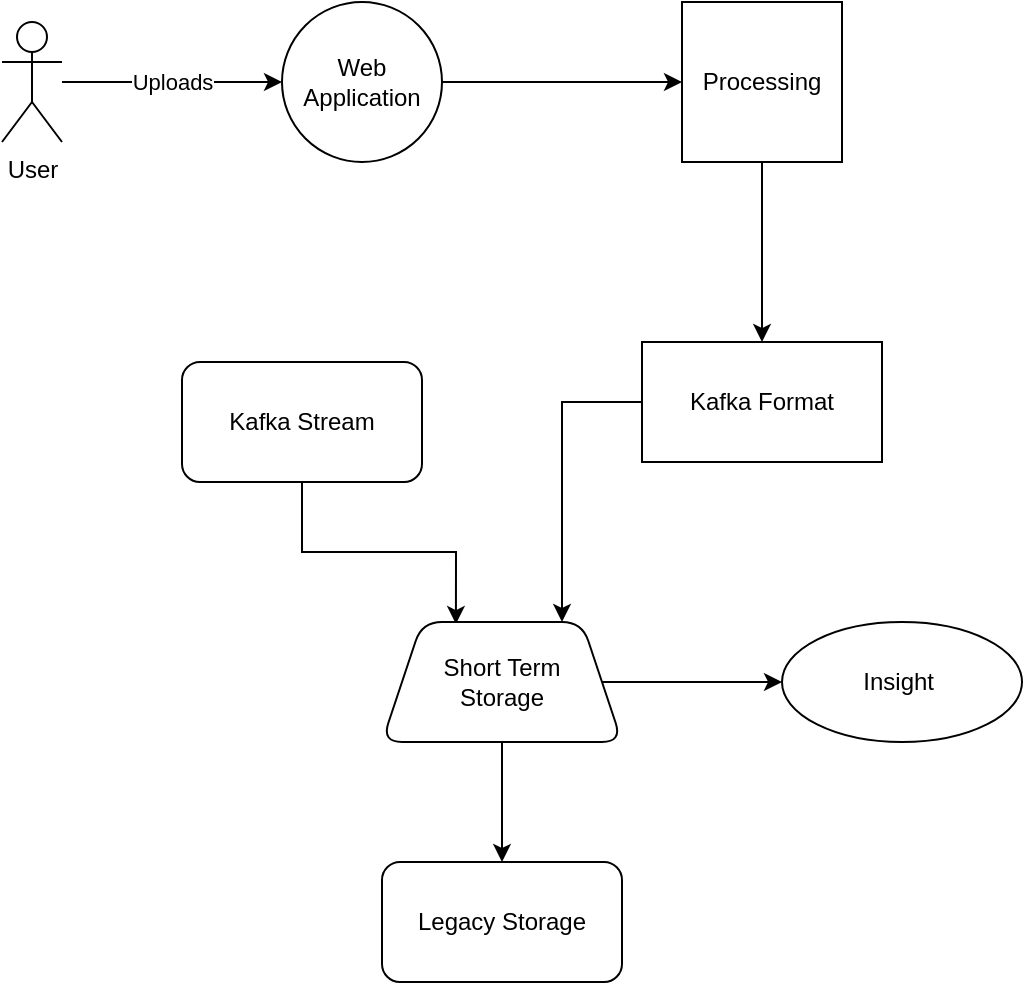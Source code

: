 <mxfile version="15.8.6" type="device"><diagram id="FvYyM5WNW9U6ksTdFBpQ" name="Page-1"><mxGraphModel dx="1422" dy="794" grid="1" gridSize="10" guides="1" tooltips="1" connect="1" arrows="1" fold="1" page="1" pageScale="1" pageWidth="850" pageHeight="1100" math="0" shadow="0"><root><mxCell id="0"/><mxCell id="1" parent="0"/><mxCell id="f2SoFZaURc58OyqkpFTd-3" value="Uploads" style="edgeStyle=orthogonalEdgeStyle;rounded=0;orthogonalLoop=1;jettySize=auto;html=1;" edge="1" parent="1" source="f2SoFZaURc58OyqkpFTd-1" target="f2SoFZaURc58OyqkpFTd-2"><mxGeometry relative="1" as="geometry"/></mxCell><mxCell id="f2SoFZaURc58OyqkpFTd-1" value="User" style="shape=umlActor;verticalLabelPosition=bottom;verticalAlign=top;html=1;outlineConnect=0;" vertex="1" parent="1"><mxGeometry x="80" y="110" width="30" height="60" as="geometry"/></mxCell><mxCell id="f2SoFZaURc58OyqkpFTd-5" value="" style="edgeStyle=orthogonalEdgeStyle;rounded=0;orthogonalLoop=1;jettySize=auto;html=1;" edge="1" parent="1" source="f2SoFZaURc58OyqkpFTd-2" target="f2SoFZaURc58OyqkpFTd-4"><mxGeometry relative="1" as="geometry"/></mxCell><mxCell id="f2SoFZaURc58OyqkpFTd-2" value="Web Application" style="ellipse;whiteSpace=wrap;html=1;aspect=fixed;" vertex="1" parent="1"><mxGeometry x="220" y="100" width="80" height="80" as="geometry"/></mxCell><mxCell id="f2SoFZaURc58OyqkpFTd-8" value="" style="edgeStyle=orthogonalEdgeStyle;rounded=0;orthogonalLoop=1;jettySize=auto;html=1;" edge="1" parent="1" source="f2SoFZaURc58OyqkpFTd-4" target="f2SoFZaURc58OyqkpFTd-7"><mxGeometry relative="1" as="geometry"/></mxCell><mxCell id="f2SoFZaURc58OyqkpFTd-4" value="Processing" style="whiteSpace=wrap;html=1;aspect=fixed;" vertex="1" parent="1"><mxGeometry x="420" y="100" width="80" height="80" as="geometry"/></mxCell><mxCell id="f2SoFZaURc58OyqkpFTd-10" value="" style="edgeStyle=orthogonalEdgeStyle;rounded=0;orthogonalLoop=1;jettySize=auto;html=1;entryX=0.308;entryY=0.017;entryDx=0;entryDy=0;entryPerimeter=0;" edge="1" parent="1" source="f2SoFZaURc58OyqkpFTd-6" target="f2SoFZaURc58OyqkpFTd-9"><mxGeometry relative="1" as="geometry"/></mxCell><mxCell id="f2SoFZaURc58OyqkpFTd-6" value="Kafka Stream" style="rounded=1;whiteSpace=wrap;html=1;" vertex="1" parent="1"><mxGeometry x="170" y="280" width="120" height="60" as="geometry"/></mxCell><mxCell id="f2SoFZaURc58OyqkpFTd-13" value="" style="edgeStyle=orthogonalEdgeStyle;rounded=0;orthogonalLoop=1;jettySize=auto;html=1;entryX=0.75;entryY=0;entryDx=0;entryDy=0;" edge="1" parent="1" source="f2SoFZaURc58OyqkpFTd-7" target="f2SoFZaURc58OyqkpFTd-9"><mxGeometry relative="1" as="geometry"><mxPoint x="360" y="500" as="targetPoint"/></mxGeometry></mxCell><mxCell id="f2SoFZaURc58OyqkpFTd-7" value="Kafka Format" style="whiteSpace=wrap;html=1;" vertex="1" parent="1"><mxGeometry x="400" y="270" width="120" height="60" as="geometry"/></mxCell><mxCell id="f2SoFZaURc58OyqkpFTd-16" value="" style="edgeStyle=orthogonalEdgeStyle;rounded=0;orthogonalLoop=1;jettySize=auto;html=1;" edge="1" parent="1" source="f2SoFZaURc58OyqkpFTd-9" target="f2SoFZaURc58OyqkpFTd-15"><mxGeometry relative="1" as="geometry"/></mxCell><mxCell id="f2SoFZaURc58OyqkpFTd-18" value="" style="edgeStyle=orthogonalEdgeStyle;rounded=0;orthogonalLoop=1;jettySize=auto;html=1;" edge="1" parent="1" source="f2SoFZaURc58OyqkpFTd-9" target="f2SoFZaURc58OyqkpFTd-17"><mxGeometry relative="1" as="geometry"/></mxCell><mxCell id="f2SoFZaURc58OyqkpFTd-9" value="Short Term&lt;br&gt;Storage" style="shape=trapezoid;perimeter=trapezoidPerimeter;whiteSpace=wrap;html=1;fixedSize=1;rounded=1;" vertex="1" parent="1"><mxGeometry x="270" y="410" width="120" height="60" as="geometry"/></mxCell><mxCell id="f2SoFZaURc58OyqkpFTd-15" value="Legacy Storage" style="whiteSpace=wrap;html=1;rounded=1;" vertex="1" parent="1"><mxGeometry x="270" y="530" width="120" height="60" as="geometry"/></mxCell><mxCell id="f2SoFZaURc58OyqkpFTd-17" value="Insight&amp;nbsp;" style="ellipse;whiteSpace=wrap;html=1;rounded=1;" vertex="1" parent="1"><mxGeometry x="470" y="410" width="120" height="60" as="geometry"/></mxCell></root></mxGraphModel></diagram></mxfile>